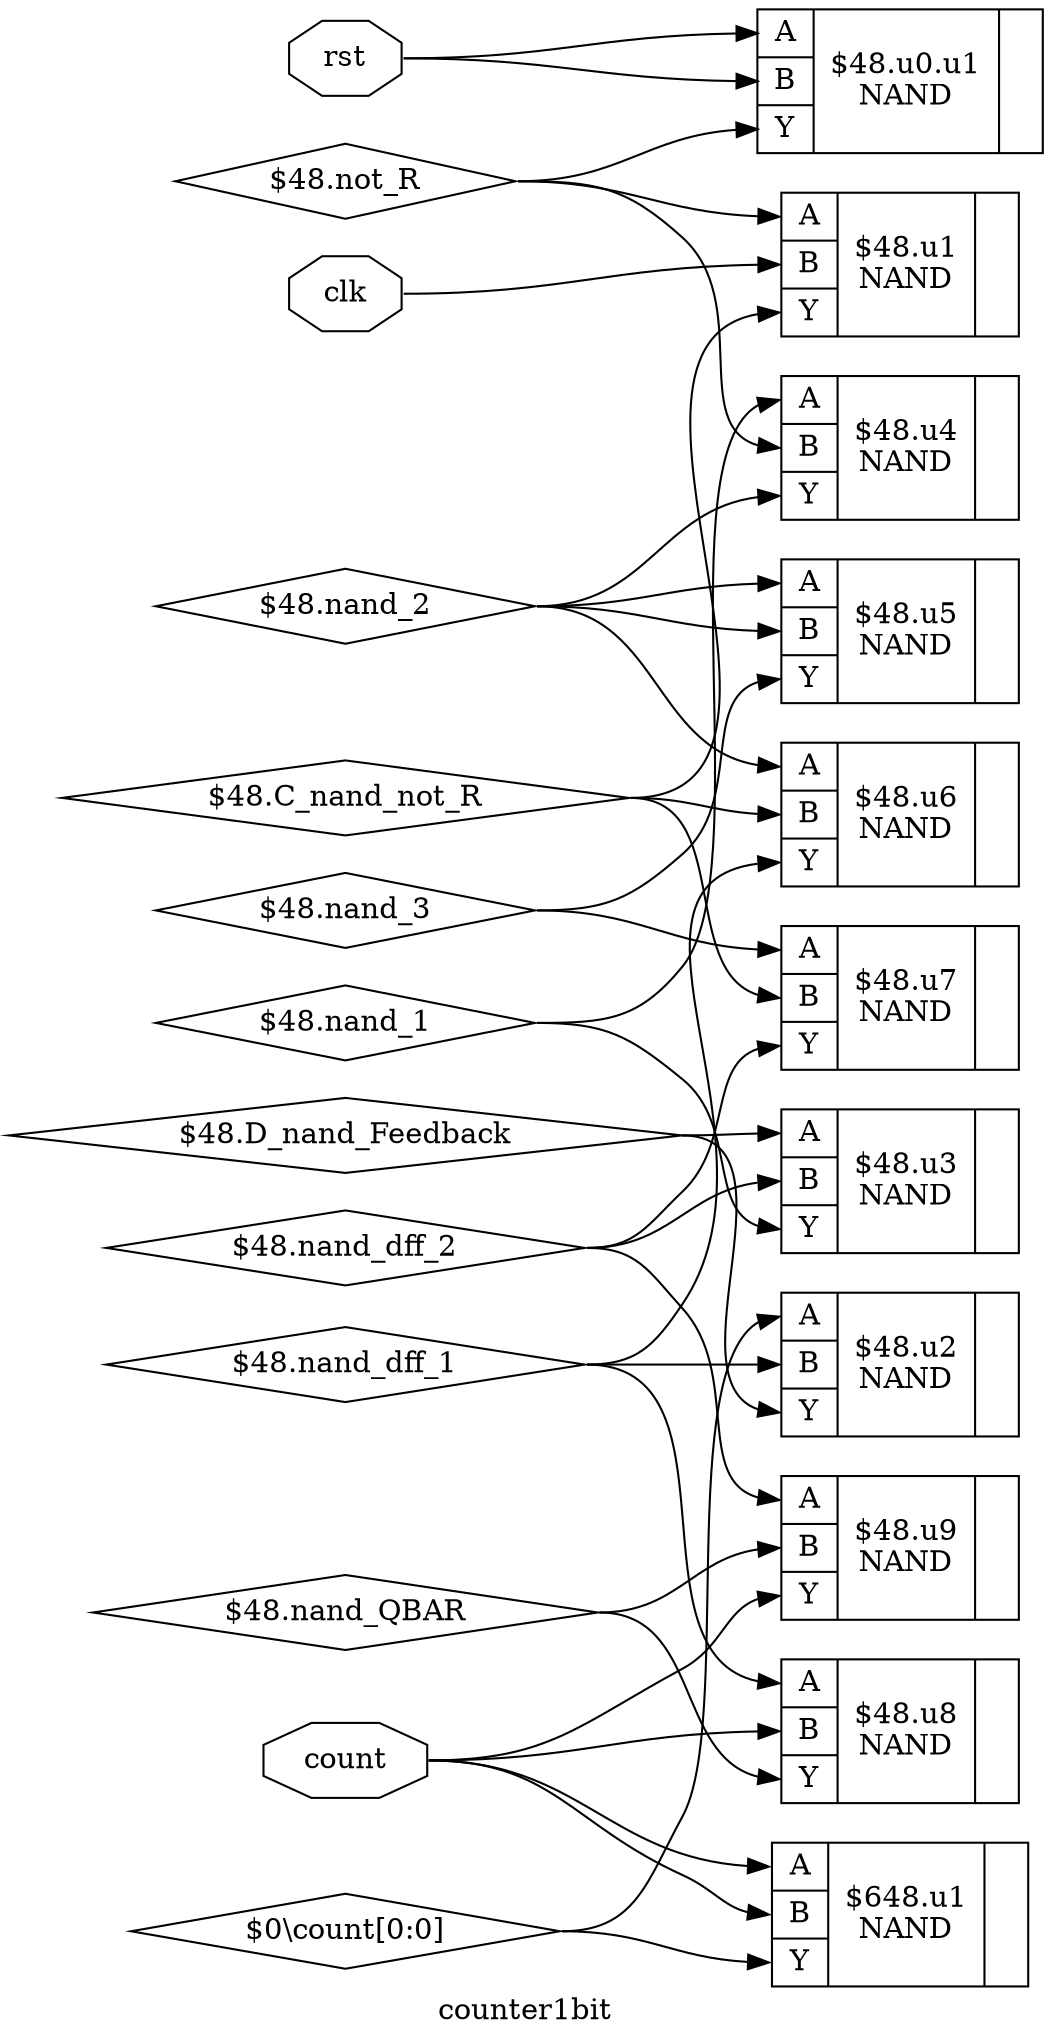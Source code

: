 digraph "counter1bit" {
label="counter1bit";
rankdir="LR";
remincross=true;
n11 [ shape=octagon, label="clk", color="black", fontcolor="black" ];
n12 [ shape=octagon, label="count", color="black", fontcolor="black" ];
n13 [ shape=octagon, label="rst", color="black", fontcolor="black" ];
c17 [ shape=record, label="{{<p14> A|<p15> B|<p16> Y}|$648.u1\nNAND|{}}" ];
c18 [ shape=record, label="{{<p14> A|<p15> B|<p16> Y}|$48.u0.u1\nNAND|{}}" ];
c19 [ shape=record, label="{{<p14> A|<p15> B|<p16> Y}|$48.u1\nNAND|{}}" ];
c20 [ shape=record, label="{{<p14> A|<p15> B|<p16> Y}|$48.u2\nNAND|{}}" ];
c21 [ shape=record, label="{{<p14> A|<p15> B|<p16> Y}|$48.u3\nNAND|{}}" ];
c22 [ shape=record, label="{{<p14> A|<p15> B|<p16> Y}|$48.u4\nNAND|{}}" ];
c23 [ shape=record, label="{{<p14> A|<p15> B|<p16> Y}|$48.u5\nNAND|{}}" ];
c24 [ shape=record, label="{{<p14> A|<p15> B|<p16> Y}|$48.u6\nNAND|{}}" ];
c25 [ shape=record, label="{{<p14> A|<p15> B|<p16> Y}|$48.u7\nNAND|{}}" ];
c26 [ shape=record, label="{{<p14> A|<p15> B|<p16> Y}|$48.u8\nNAND|{}}" ];
c27 [ shape=record, label="{{<p14> A|<p15> B|<p16> Y}|$48.u9\nNAND|{}}" ];
n1 [ shape=diamond, label="$0\\count[0:0]" ];
n1:e -> c17:p16:w [color="black", label=""];
n1:e -> c20:p14:w [color="black", label=""];
n10 [ shape=diamond, label="$48.not_R" ];
n10:e -> c18:p16:w [color="black", label=""];
n10:e -> c19:p14:w [color="black", label=""];
n10:e -> c22:p15:w [color="black", label=""];
n11:e -> c19:p15:w [color="black", label=""];
n12:e -> c17:p14:w [color="black", label=""];
n12:e -> c17:p15:w [color="black", label=""];
n12:e -> c26:p15:w [color="black", label=""];
n12:e -> c27:p16:w [color="black", label=""];
n13:e -> c18:p14:w [color="black", label=""];
n13:e -> c18:p15:w [color="black", label=""];
n2 [ shape=diamond, label="$48.C_nand_not_R" ];
n2:e -> c19:p16:w [color="black", label=""];
n2:e -> c24:p15:w [color="black", label=""];
n2:e -> c25:p15:w [color="black", label=""];
n3 [ shape=diamond, label="$48.D_nand_Feedback" ];
n3:e -> c20:p16:w [color="black", label=""];
n3:e -> c21:p14:w [color="black", label=""];
n4 [ shape=diamond, label="$48.nand_1" ];
n4:e -> c21:p16:w [color="black", label=""];
n4:e -> c22:p14:w [color="black", label=""];
n5 [ shape=diamond, label="$48.nand_2" ];
n5:e -> c22:p16:w [color="black", label=""];
n5:e -> c23:p14:w [color="black", label=""];
n5:e -> c23:p15:w [color="black", label=""];
n5:e -> c24:p14:w [color="black", label=""];
n6 [ shape=diamond, label="$48.nand_3" ];
n6:e -> c23:p16:w [color="black", label=""];
n6:e -> c25:p14:w [color="black", label=""];
n7 [ shape=diamond, label="$48.nand_QBAR" ];
n7:e -> c26:p16:w [color="black", label=""];
n7:e -> c27:p15:w [color="black", label=""];
n8 [ shape=diamond, label="$48.nand_dff_1" ];
n8:e -> c20:p15:w [color="black", label=""];
n8:e -> c24:p16:w [color="black", label=""];
n8:e -> c26:p14:w [color="black", label=""];
n9 [ shape=diamond, label="$48.nand_dff_2" ];
n9:e -> c21:p15:w [color="black", label=""];
n9:e -> c25:p16:w [color="black", label=""];
n9:e -> c27:p14:w [color="black", label=""];
}
